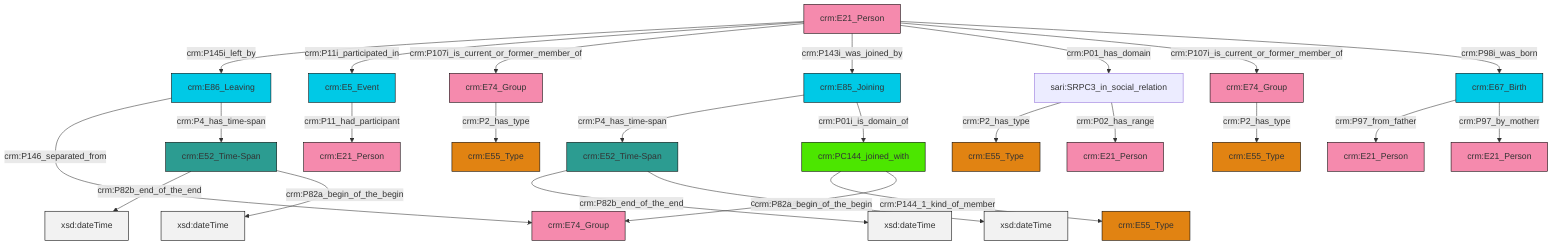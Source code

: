 graph TD
classDef Literal fill:#f2f2f2,stroke:#000000;
classDef CRM_Entity fill:#FFFFFF,stroke:#000000;
classDef Temporal_Entity fill:#00C9E6, stroke:#000000;
classDef Type fill:#E18312, stroke:#000000;
classDef Time-Span fill:#2C9C91, stroke:#000000;
classDef Appellation fill:#FFEB7F, stroke:#000000;
classDef Place fill:#008836, stroke:#000000;
classDef Persistent_Item fill:#B266B2, stroke:#000000;
classDef Conceptual_Object fill:#FFD700, stroke:#000000;
classDef Physical_Thing fill:#D2B48C, stroke:#000000;
classDef Actor fill:#f58aad, stroke:#000000;
classDef PC_Classes fill:#4ce600, stroke:#000000;
classDef Multi fill:#cccccc,stroke:#000000;

0["crm:E21_Person"]:::Actor -->|crm:P145i_left_by| 1["crm:E86_Leaving"]:::Temporal_Entity
6["crm:E52_Time-Span"]:::Time-Span -->|crm:P82b_end_of_the_end| 7[xsd:dateTime]:::Literal
0["crm:E21_Person"]:::Actor -->|crm:P11i_participated_in| 8["crm:E5_Event"]:::Temporal_Entity
15["crm:E74_Group"]:::Actor -->|crm:P2_has_type| 16["crm:E55_Type"]:::Type
19["sari:SRPC3_in_social_relation"]:::Default -->|crm:P2_has_type| 20["crm:E55_Type"]:::Type
1["crm:E86_Leaving"]:::Temporal_Entity -->|crm:P146_separated_from| 4["crm:E74_Group"]:::Actor
12["crm:E67_Birth"]:::Temporal_Entity -->|crm:P97_from_father| 21["crm:E21_Person"]:::Actor
10["crm:E85_Joining"]:::Temporal_Entity -->|crm:P4_has_time-span| 6["crm:E52_Time-Span"]:::Time-Span
24["crm:PC144_joined_with"]:::PC_Classes -->|crm:P144_1_kind_of_member| 25["crm:E55_Type"]:::Type
0["crm:E21_Person"]:::Actor -->|crm:P107i_is_current_or_former_member_of| 22["crm:E74_Group"]:::Actor
10["crm:E85_Joining"]:::Temporal_Entity -->|crm:P01i_is_domain_of| 24["crm:PC144_joined_with"]:::PC_Classes
0["crm:E21_Person"]:::Actor -->|crm:P143i_was_joined_by| 10["crm:E85_Joining"]:::Temporal_Entity
2["crm:E52_Time-Span"]:::Time-Span -->|crm:P82b_end_of_the_end| 27[xsd:dateTime]:::Literal
24["crm:PC144_joined_with"]:::PC_Classes -->|crm:P02_has_range| 4["crm:E74_Group"]:::Actor
0["crm:E21_Person"]:::Actor -->|crm:P01_has_domain| 19["sari:SRPC3_in_social_relation"]:::Default
6["crm:E52_Time-Span"]:::Time-Span -->|crm:P82a_begin_of_the_begin| 30[xsd:dateTime]:::Literal
0["crm:E21_Person"]:::Actor -->|crm:P107i_is_current_or_former_member_of| 15["crm:E74_Group"]:::Actor
0["crm:E21_Person"]:::Actor -->|crm:P98i_was_born| 12["crm:E67_Birth"]:::Temporal_Entity
12["crm:E67_Birth"]:::Temporal_Entity -->|crm:P97_by_motherr| 31["crm:E21_Person"]:::Actor
19["sari:SRPC3_in_social_relation"]:::Default -->|crm:P02_has_range| 17["crm:E21_Person"]:::Actor
1["crm:E86_Leaving"]:::Temporal_Entity -->|crm:P4_has_time-span| 2["crm:E52_Time-Span"]:::Time-Span
2["crm:E52_Time-Span"]:::Time-Span -->|crm:P82a_begin_of_the_begin| 43[xsd:dateTime]:::Literal
8["crm:E5_Event"]:::Temporal_Entity -->|crm:P11_had_participant| 38["crm:E21_Person"]:::Actor
22["crm:E74_Group"]:::Actor -->|crm:P2_has_type| 36["crm:E55_Type"]:::Type